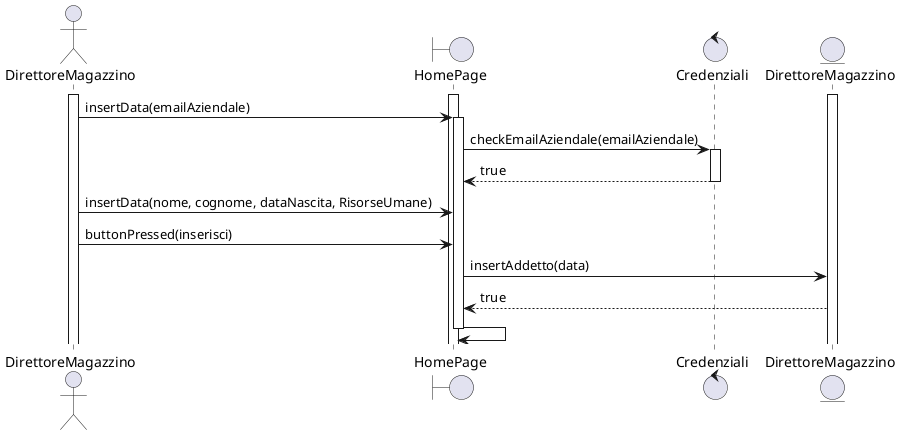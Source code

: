 @startuml

    actor DirettoreMagazzino
    boundary HomePage
    control Credenziali
    entity DirettoreMagazzino as DirettoreMagazzinoE


    activate DirettoreMagazzino 
    activate DirettoreMagazzinoE
    activate HomePage
    DirettoreMagazzino -> HomePage : insertData(emailAziendale)
    activate HomePage
    HomePage -> Credenziali : checkEmailAziendale(emailAziendale)
    activate Credenziali
    Credenziali --> HomePage : true
    deactivate Credenziali
    DirettoreMagazzino -> HomePage : insertData(nome, cognome, dataNascita, RisorseUmane)
    DirettoreMagazzino -> HomePage : buttonPressed(inserisci)
    HomePage -> DirettoreMagazzinoE : insertAddetto(data)
    DirettoreMagazzinoE --> HomePage : true
    HomePage -> HomePage
    deactivate HomePage

@enduml